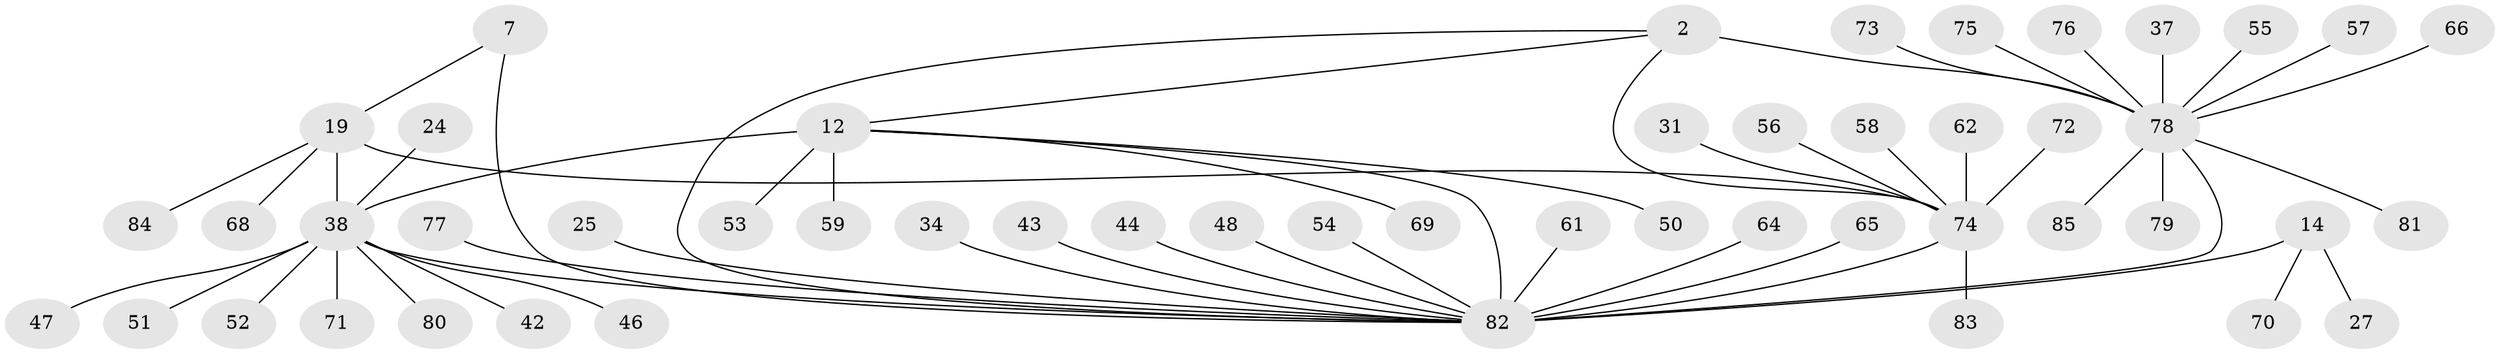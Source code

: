 // original degree distribution, {4: 0.047058823529411764, 6: 0.047058823529411764, 10: 0.058823529411764705, 3: 0.058823529411764705, 7: 0.03529411764705882, 8: 0.011764705882352941, 9: 0.011764705882352941, 5: 0.011764705882352941, 2: 0.17647058823529413, 1: 0.5411764705882353}
// Generated by graph-tools (version 1.1) at 2025/57/03/04/25 21:57:35]
// undirected, 51 vertices, 56 edges
graph export_dot {
graph [start="1"]
  node [color=gray90,style=filled];
  2 [super="+1"];
  7 [super="+6"];
  12 [super="+9"];
  14 [super="+13"];
  19 [super="+18"];
  24;
  25 [super="+21"];
  27;
  31;
  34 [super="+22"];
  37;
  38 [super="+11"];
  42;
  43;
  44;
  46;
  47;
  48;
  50;
  51;
  52;
  53;
  54;
  55;
  56 [super="+23"];
  57 [super="+40"];
  58;
  59;
  61 [super="+39"];
  62;
  64;
  65 [super="+45"];
  66;
  68;
  69 [super="+33"];
  70 [super="+29"];
  71 [super="+41"];
  72;
  73;
  74 [super="+63+26+32+20"];
  75;
  76;
  77;
  78 [super="+4+28+30+36"];
  79;
  80;
  81;
  82 [super="+60+8+67"];
  83 [super="+35"];
  84 [super="+49"];
  85;
  2 -- 12;
  2 -- 74;
  2 -- 82 [weight=2];
  2 -- 78 [weight=4];
  7 -- 19;
  7 -- 82 [weight=4];
  12 -- 50;
  12 -- 59;
  12 -- 53;
  12 -- 82 [weight=2];
  12 -- 69;
  12 -- 38 [weight=4];
  14 -- 27;
  14 -- 70;
  14 -- 82 [weight=4];
  19 -- 68;
  19 -- 74 [weight=5];
  19 -- 84;
  19 -- 38;
  24 -- 38;
  25 -- 82;
  31 -- 74;
  34 -- 82;
  37 -- 78;
  38 -- 71;
  38 -- 42;
  38 -- 46;
  38 -- 47;
  38 -- 80;
  38 -- 82;
  38 -- 51;
  38 -- 52;
  43 -- 82;
  44 -- 82;
  48 -- 82;
  54 -- 82;
  55 -- 78;
  56 -- 74;
  57 -- 78;
  58 -- 74;
  61 -- 82;
  62 -- 74;
  64 -- 82;
  65 -- 82;
  66 -- 78;
  72 -- 74;
  73 -- 78;
  74 -- 82 [weight=5];
  74 -- 83;
  75 -- 78;
  76 -- 78;
  77 -- 82;
  78 -- 82;
  78 -- 79;
  78 -- 81;
  78 -- 85;
}
